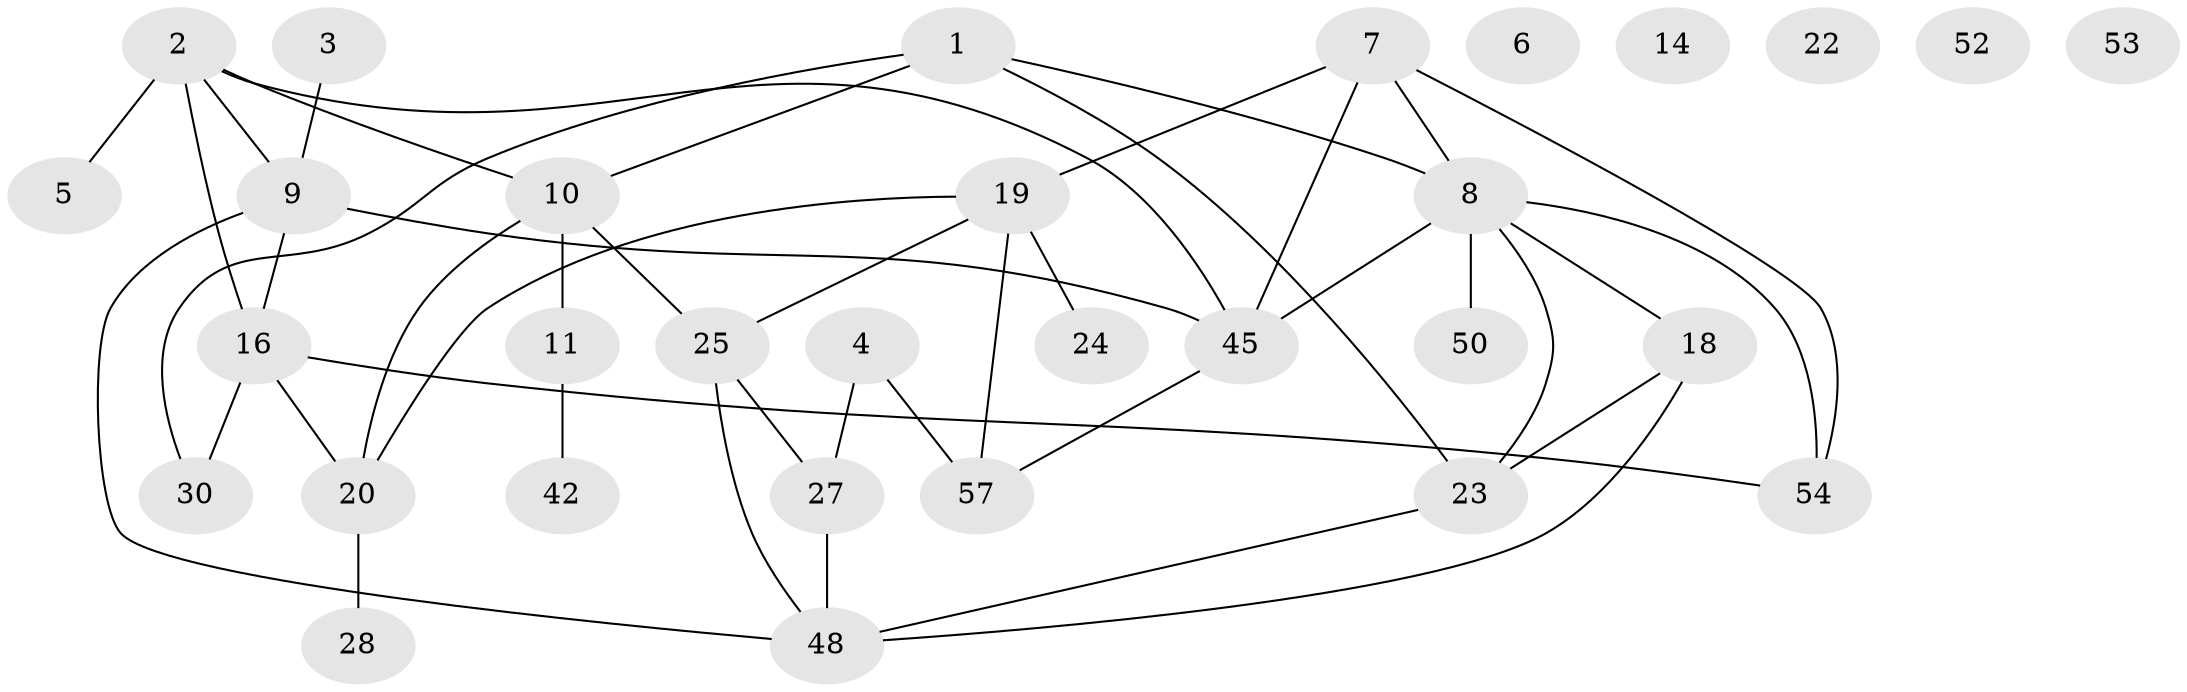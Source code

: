 // original degree distribution, {3: 0.3548387096774194, 2: 0.22580645161290322, 1: 0.14516129032258066, 0: 0.08064516129032258, 5: 0.11290322580645161, 4: 0.06451612903225806, 6: 0.016129032258064516}
// Generated by graph-tools (version 1.1) at 2025/12/03/09/25 04:12:52]
// undirected, 31 vertices, 43 edges
graph export_dot {
graph [start="1"]
  node [color=gray90,style=filled];
  1 [super="+44"];
  2 [super="+40"];
  3 [super="+31"];
  4 [super="+46+41"];
  5;
  6;
  7 [super="+55"];
  8 [super="+32+12"];
  9 [super="+13+26"];
  10 [super="+15"];
  11;
  14;
  16 [super="+33+29"];
  18 [super="+56"];
  19 [super="+21+37"];
  20 [super="+47"];
  22;
  23 [super="+61"];
  24;
  25 [super="+39"];
  27 [super="+34"];
  28;
  30;
  42 [super="+58"];
  45 [super="+51"];
  48;
  50;
  52;
  53;
  54;
  57;
  1 -- 30;
  1 -- 23;
  1 -- 10;
  1 -- 8;
  2 -- 16;
  2 -- 9;
  2 -- 45;
  2 -- 5;
  2 -- 10;
  3 -- 9 [weight=2];
  4 -- 57;
  4 -- 27;
  7 -- 54;
  7 -- 45;
  7 -- 8 [weight=2];
  7 -- 19 [weight=2];
  8 -- 18;
  8 -- 54;
  8 -- 23;
  8 -- 45;
  8 -- 50;
  9 -- 45 [weight=2];
  9 -- 48;
  9 -- 16;
  10 -- 25;
  10 -- 11;
  10 -- 20;
  11 -- 42;
  16 -- 20 [weight=2];
  16 -- 54;
  16 -- 30;
  18 -- 48;
  18 -- 23;
  19 -- 57;
  19 -- 20;
  19 -- 24;
  19 -- 25;
  20 -- 28;
  23 -- 48;
  25 -- 48;
  25 -- 27;
  27 -- 48;
  45 -- 57;
}
